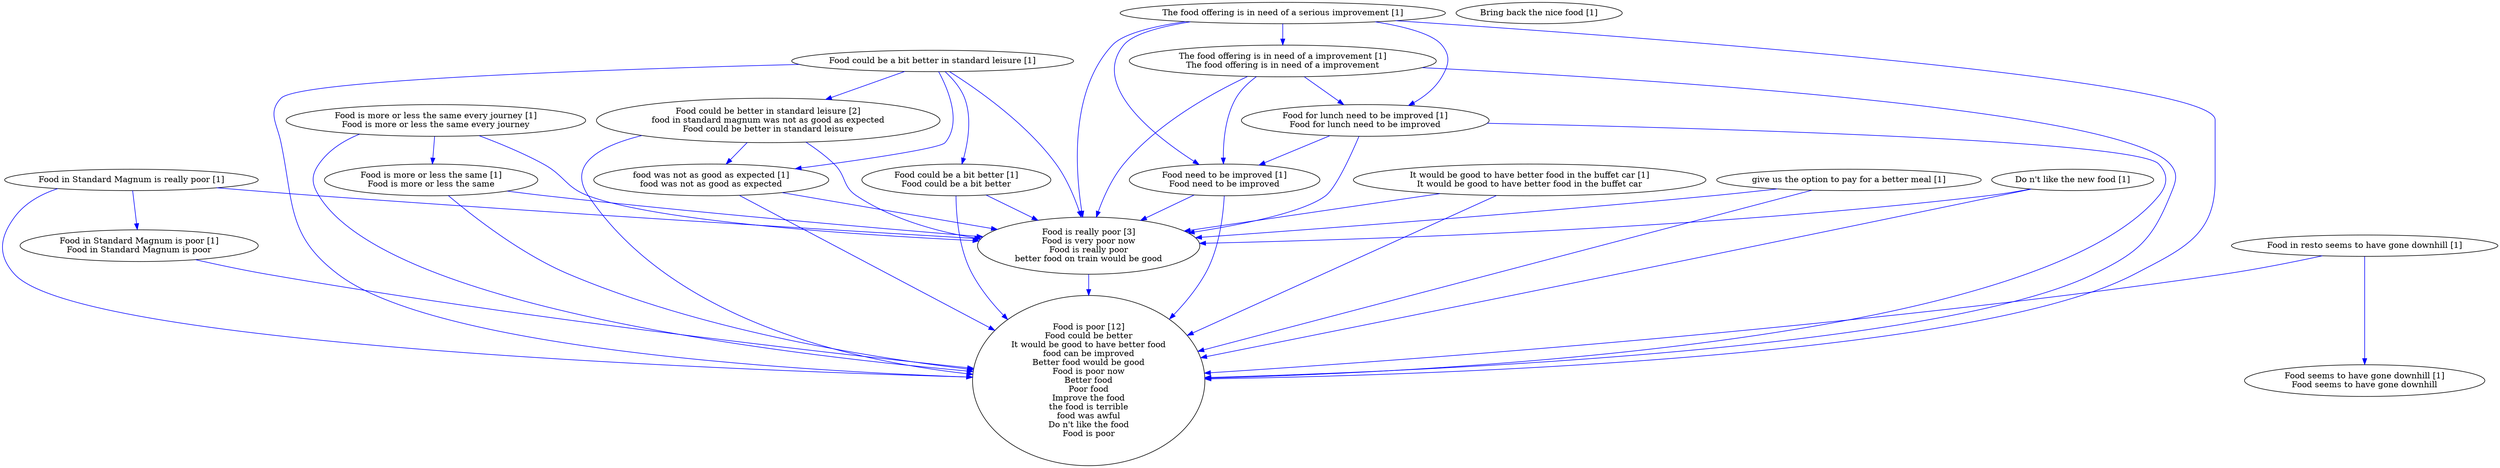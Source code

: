 digraph collapsedGraph {
"Food is really poor [3]\nFood is very poor now\nFood is really poor\nbetter food on train would be good""Food could be better in standard leisure [2]\nfood in standard magnum was not as good as expected\nFood could be better in standard leisure""Food is poor [12]\nFood could be better\nIt would be good to have better food\nfood can be improved\nBetter food would be good\nFood is poor now\nBetter food\nPoor food\nImprove the food\nthe food is terrible\nfood was awful\nDo n't like the food\nFood is poor""Bring back the nice food [1]""Do n't like the new food [1]""Food could be a bit better in standard leisure [1]""Food could be a bit better [1]\nFood could be a bit better""Food for lunch need to be improved [1]\nFood for lunch need to be improved""Food need to be improved [1]\nFood need to be improved""Food in Standard Magnum is really poor [1]""Food in Standard Magnum is poor [1]\nFood in Standard Magnum is poor""Food in resto seems to have gone downhill [1]""Food seems to have gone downhill [1]\nFood seems to have gone downhill""Food is more or less the same every journey [1]\nFood is more or less the same every journey""Food is more or less the same [1]\nFood is more or less the same""It would be good to have better food in the buffet car [1]\nIt would be good to have better food in the buffet car""The food offering is in need of a serious improvement [1]""The food offering is in need of a improvement [1]\nThe food offering is in need of a improvement""food was not as good as expected [1]\nfood was not as good as expected""give us the option to pay for a better meal [1]""Food could be a bit better in standard leisure [1]" -> "Food is really poor [3]\nFood is very poor now\nFood is really poor\nbetter food on train would be good" [color=blue]
"food was not as good as expected [1]\nfood was not as good as expected" -> "Food is poor [12]\nFood could be better\nIt would be good to have better food\nfood can be improved\nBetter food would be good\nFood is poor now\nBetter food\nPoor food\nImprove the food\nthe food is terrible\nfood was awful\nDo n't like the food\nFood is poor" [color=blue]
"give us the option to pay for a better meal [1]" -> "Food is poor [12]\nFood could be better\nIt would be good to have better food\nfood can be improved\nBetter food would be good\nFood is poor now\nBetter food\nPoor food\nImprove the food\nthe food is terrible\nfood was awful\nDo n't like the food\nFood is poor" [color=blue]
"Food could be a bit better in standard leisure [1]" -> "Food is poor [12]\nFood could be better\nIt would be good to have better food\nfood can be improved\nBetter food would be good\nFood is poor now\nBetter food\nPoor food\nImprove the food\nthe food is terrible\nfood was awful\nDo n't like the food\nFood is poor" [color=blue]
"Food could be a bit better in standard leisure [1]" -> "Food could be better in standard leisure [2]\nfood in standard magnum was not as good as expected\nFood could be better in standard leisure" [color=blue]
"Food could be a bit better in standard leisure [1]" -> "food was not as good as expected [1]\nfood was not as good as expected" [color=blue]
"The food offering is in need of a serious improvement [1]" -> "Food is poor [12]\nFood could be better\nIt would be good to have better food\nfood can be improved\nBetter food would be good\nFood is poor now\nBetter food\nPoor food\nImprove the food\nthe food is terrible\nfood was awful\nDo n't like the food\nFood is poor" [color=blue]
"The food offering is in need of a improvement [1]\nThe food offering is in need of a improvement" -> "Food is poor [12]\nFood could be better\nIt would be good to have better food\nfood can be improved\nBetter food would be good\nFood is poor now\nBetter food\nPoor food\nImprove the food\nthe food is terrible\nfood was awful\nDo n't like the food\nFood is poor" [color=blue]
"Food could be better in standard leisure [2]\nfood in standard magnum was not as good as expected\nFood could be better in standard leisure" -> "Food is poor [12]\nFood could be better\nIt would be good to have better food\nfood can be improved\nBetter food would be good\nFood is poor now\nBetter food\nPoor food\nImprove the food\nthe food is terrible\nfood was awful\nDo n't like the food\nFood is poor" [color=blue]
"Food is really poor [3]\nFood is very poor now\nFood is really poor\nbetter food on train would be good" -> "Food is poor [12]\nFood could be better\nIt would be good to have better food\nfood can be improved\nBetter food would be good\nFood is poor now\nBetter food\nPoor food\nImprove the food\nthe food is terrible\nfood was awful\nDo n't like the food\nFood is poor" [color=blue]
"It would be good to have better food in the buffet car [1]\nIt would be good to have better food in the buffet car" -> "Food is poor [12]\nFood could be better\nIt would be good to have better food\nfood can be improved\nBetter food would be good\nFood is poor now\nBetter food\nPoor food\nImprove the food\nthe food is terrible\nfood was awful\nDo n't like the food\nFood is poor" [color=blue]
"It would be good to have better food in the buffet car [1]\nIt would be good to have better food in the buffet car" -> "Food is really poor [3]\nFood is very poor now\nFood is really poor\nbetter food on train would be good" [color=blue]
"Food is more or less the same every journey [1]\nFood is more or less the same every journey" -> "Food is really poor [3]\nFood is very poor now\nFood is really poor\nbetter food on train would be good" [color=blue]
"Food is more or less the same every journey [1]\nFood is more or less the same every journey" -> "Food is poor [12]\nFood could be better\nIt would be good to have better food\nfood can be improved\nBetter food would be good\nFood is poor now\nBetter food\nPoor food\nImprove the food\nthe food is terrible\nfood was awful\nDo n't like the food\nFood is poor" [color=blue]
"Food is more or less the same [1]\nFood is more or less the same" -> "Food is poor [12]\nFood could be better\nIt would be good to have better food\nfood can be improved\nBetter food would be good\nFood is poor now\nBetter food\nPoor food\nImprove the food\nthe food is terrible\nfood was awful\nDo n't like the food\nFood is poor" [color=blue]
"Food is more or less the same [1]\nFood is more or less the same" -> "Food is really poor [3]\nFood is very poor now\nFood is really poor\nbetter food on train would be good" [color=blue]
"Food for lunch need to be improved [1]\nFood for lunch need to be improved" -> "Food is poor [12]\nFood could be better\nIt would be good to have better food\nfood can be improved\nBetter food would be good\nFood is poor now\nBetter food\nPoor food\nImprove the food\nthe food is terrible\nfood was awful\nDo n't like the food\nFood is poor" [color=blue]
"Food could be a bit better [1]\nFood could be a bit better" -> "Food is really poor [3]\nFood is very poor now\nFood is really poor\nbetter food on train would be good" [color=blue]
"Food could be a bit better [1]\nFood could be a bit better" -> "Food is poor [12]\nFood could be better\nIt would be good to have better food\nfood can be improved\nBetter food would be good\nFood is poor now\nBetter food\nPoor food\nImprove the food\nthe food is terrible\nfood was awful\nDo n't like the food\nFood is poor" [color=blue]
"Food in resto seems to have gone downhill [1]" -> "Food is poor [12]\nFood could be better\nIt would be good to have better food\nfood can be improved\nBetter food would be good\nFood is poor now\nBetter food\nPoor food\nImprove the food\nthe food is terrible\nfood was awful\nDo n't like the food\nFood is poor" [color=blue]
"food was not as good as expected [1]\nfood was not as good as expected" -> "Food is really poor [3]\nFood is very poor now\nFood is really poor\nbetter food on train would be good" [color=blue]
"Food need to be improved [1]\nFood need to be improved" -> "Food is really poor [3]\nFood is very poor now\nFood is really poor\nbetter food on train would be good" [color=blue]
"Food could be better in standard leisure [2]\nfood in standard magnum was not as good as expected\nFood could be better in standard leisure" -> "Food is really poor [3]\nFood is very poor now\nFood is really poor\nbetter food on train would be good" [color=blue]
"The food offering is in need of a serious improvement [1]" -> "Food is really poor [3]\nFood is very poor now\nFood is really poor\nbetter food on train would be good" [color=blue]
"Food need to be improved [1]\nFood need to be improved" -> "Food is poor [12]\nFood could be better\nIt would be good to have better food\nfood can be improved\nBetter food would be good\nFood is poor now\nBetter food\nPoor food\nImprove the food\nthe food is terrible\nfood was awful\nDo n't like the food\nFood is poor" [color=blue]
"Food could be better in standard leisure [2]\nfood in standard magnum was not as good as expected\nFood could be better in standard leisure" -> "food was not as good as expected [1]\nfood was not as good as expected" [color=blue]
"The food offering is in need of a serious improvement [1]" -> "Food for lunch need to be improved [1]\nFood for lunch need to be improved" [color=blue]
"The food offering is in need of a serious improvement [1]" -> "Food need to be improved [1]\nFood need to be improved" [color=blue]
"Food in Standard Magnum is poor [1]\nFood in Standard Magnum is poor" -> "Food is poor [12]\nFood could be better\nIt would be good to have better food\nfood can be improved\nBetter food would be good\nFood is poor now\nBetter food\nPoor food\nImprove the food\nthe food is terrible\nfood was awful\nDo n't like the food\nFood is poor" [color=blue]
"The food offering is in need of a improvement [1]\nThe food offering is in need of a improvement" -> "Food is really poor [3]\nFood is very poor now\nFood is really poor\nbetter food on train would be good" [color=blue]
"Food for lunch need to be improved [1]\nFood for lunch need to be improved" -> "Food is really poor [3]\nFood is very poor now\nFood is really poor\nbetter food on train would be good" [color=blue]
"The food offering is in need of a improvement [1]\nThe food offering is in need of a improvement" -> "Food need to be improved [1]\nFood need to be improved" [color=blue]
"The food offering is in need of a improvement [1]\nThe food offering is in need of a improvement" -> "Food for lunch need to be improved [1]\nFood for lunch need to be improved" [color=blue]
"Do n't like the new food [1]" -> "Food is poor [12]\nFood could be better\nIt would be good to have better food\nfood can be improved\nBetter food would be good\nFood is poor now\nBetter food\nPoor food\nImprove the food\nthe food is terrible\nfood was awful\nDo n't like the food\nFood is poor" [color=blue]
"Food in Standard Magnum is really poor [1]" -> "Food is poor [12]\nFood could be better\nIt would be good to have better food\nfood can be improved\nBetter food would be good\nFood is poor now\nBetter food\nPoor food\nImprove the food\nthe food is terrible\nfood was awful\nDo n't like the food\nFood is poor" [color=blue]
"give us the option to pay for a better meal [1]" -> "Food is really poor [3]\nFood is very poor now\nFood is really poor\nbetter food on train would be good" [color=blue]
"Do n't like the new food [1]" -> "Food is really poor [3]\nFood is very poor now\nFood is really poor\nbetter food on train would be good" [color=blue]
"Food in Standard Magnum is really poor [1]" -> "Food is really poor [3]\nFood is very poor now\nFood is really poor\nbetter food on train would be good" [color=blue]
"Food could be a bit better in standard leisure [1]" -> "Food could be a bit better [1]\nFood could be a bit better" [color=blue]
"Food for lunch need to be improved [1]\nFood for lunch need to be improved" -> "Food need to be improved [1]\nFood need to be improved" [color=blue]
"Food in Standard Magnum is really poor [1]" -> "Food in Standard Magnum is poor [1]\nFood in Standard Magnum is poor" [color=blue]
"Food in resto seems to have gone downhill [1]" -> "Food seems to have gone downhill [1]\nFood seems to have gone downhill" [color=blue]
"Food is more or less the same every journey [1]\nFood is more or less the same every journey" -> "Food is more or less the same [1]\nFood is more or less the same" [color=blue]
"The food offering is in need of a serious improvement [1]" -> "The food offering is in need of a improvement [1]\nThe food offering is in need of a improvement" [color=blue]
}